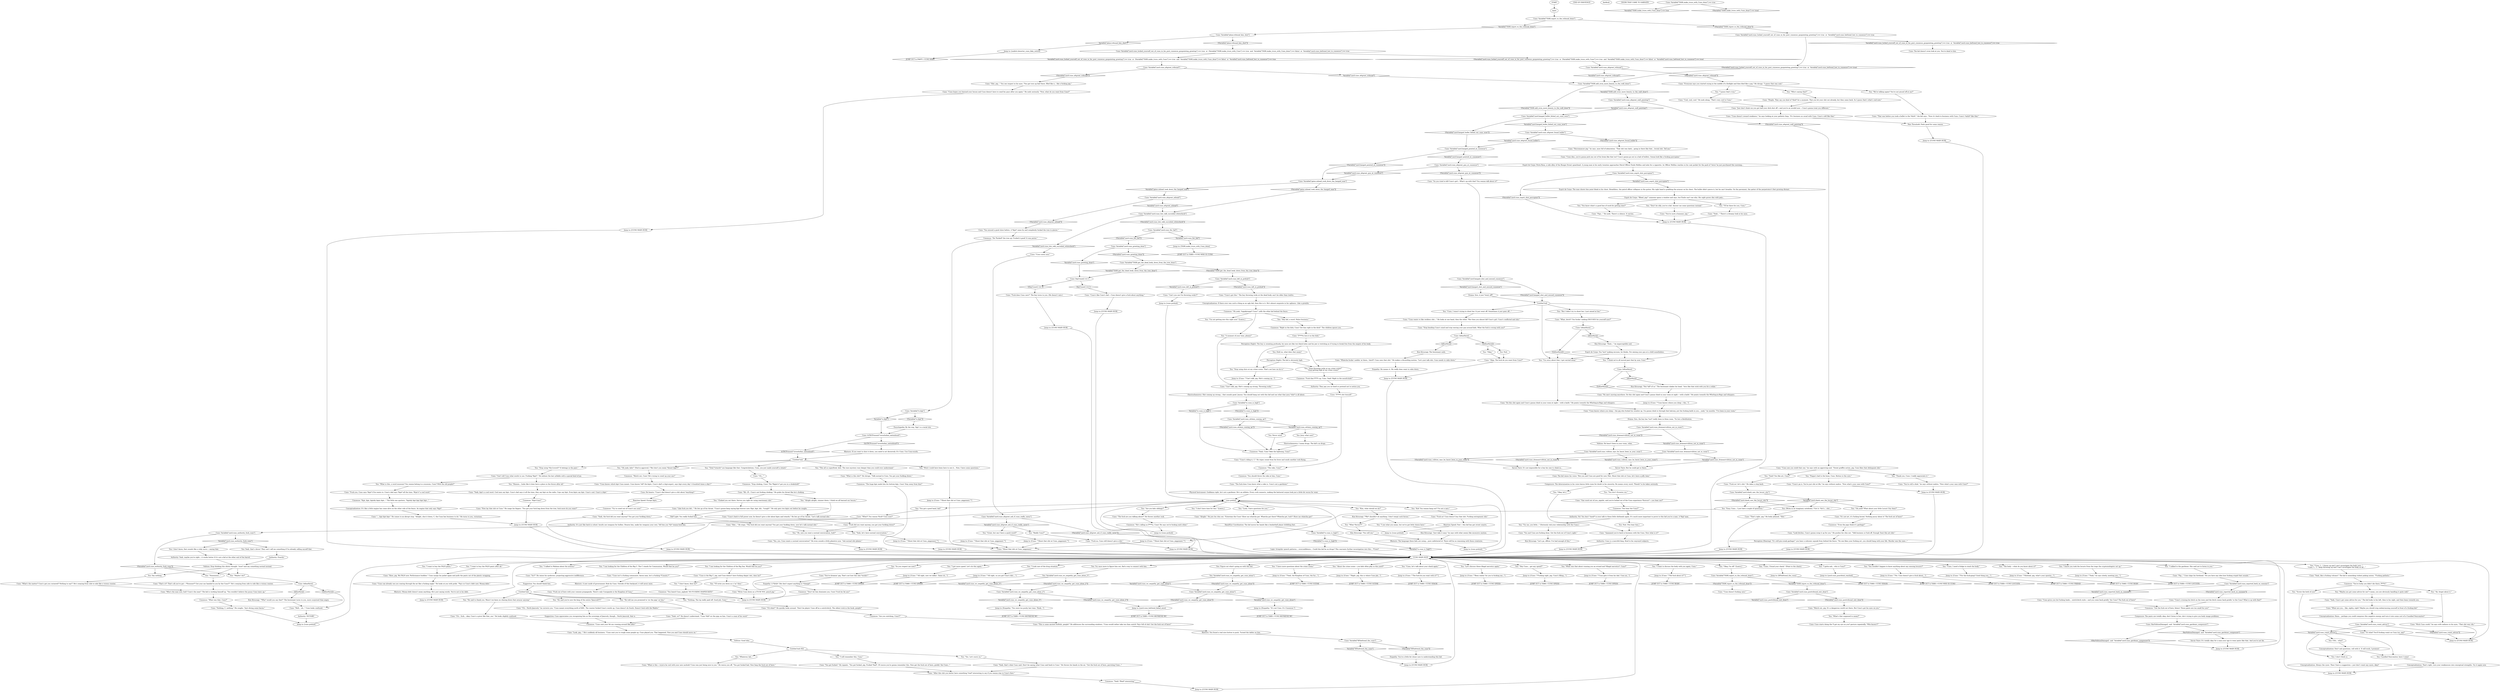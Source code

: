 # YARD / CUNO
# * All greeting except "Making amends".
#* Throwing up advice.
#* Buy pants.
# ==================================================
digraph G {
	  0 [label="START"];
	  1 [label="input"];
	  2 [label="You: \"Hey kid, a word. Police business.\""];
	  3 [label="You: \"Stop throwing rocks at my crime scene!\"\n\"Stop getting high at my crime scene!\""];
	  4 [label="You: \"I don't have time for this.\" [Leave.]"];
	  5 [label="Jump to: [cuno prehub]"];
	  6 [label="Cuno: \"Cuno dies, you're gonna pick one out of his brain like that too? Cuno's gonna go out in a hail of bullets. Gonna look like a fucking porcupine.\""];
	  7 [label="You: \"Total *retards* use language like that. Congratulations, Cuno, you just made yourself a retard.\""];
	  8 [label="Cuno: \"Uh...\""];
	  9 [label="You: \"I got more speed. Let's do this again.\""];
	  10 [label="Jump to: [Cuno: \"\"Fucking right, pig. Cuno's filling...\"]"];
	  11 [label="Cuno: \"Uh... North Jamrock,\" he corrects you. \"Cuno meant everything north of 8/81. The rooster fucked Cuno's words up. Cuno doesn't do South. Doesn't fuck with the Madre.\""];
	  12 [label="Cuno: Variable[\"XP.befriend_the_cuno\"]"];
	  13 [label="Variable[\"XP.befriend_the_cuno\"]", shape=diamond];
	  14 [label="!(Variable[\"XP.befriend_the_cuno\"])", shape=diamond];
	  15 [label="Volition: Good idea."];
	  16 [label="Untitled hub (02)"];
	  17 [label="Pain Threshold: Feels good for some reason."];
	  18 [label="Jump to: [CUNO MAIN HUB]"];
	  19 [label="You: \"Okay.\""];
	  20 [label="Cuno: \"You and Cuno are fucking done. Get the fuck out of Cuno's sight.\""];
	  21 [label="Cuno: \"... kipt kipt kipt.\" He comes to an abrupt stop. \"Alright, shut it down, C, the Cunn has business to do.\" He turns to you, victorious."];
	  22 [label="You: \"But I didn't try to shoot her, I just aimed at her.\""];
	  23 [label="Jump to: [CUNO MAIN HUB]"];
	  24 [label="Cuno: Variable[\"yard.cuno_fist_fail\"]"];
	  25 [label="Variable[\"yard.cuno_fist_fail\"]", shape=diamond];
	  26 [label="!(Variable[\"yard.cuno_fist_fail\"])", shape=diamond];
	  27 [label="Cuno: Variable[\"yard.cuno_altgreet_tribunal\"]"];
	  28 [label="Variable[\"yard.cuno_altgreet_tribunal\"]", shape=diamond];
	  29 [label="!(Variable[\"yard.cuno_altgreet_tribunal\"])", shape=diamond];
	  30 [label="Cuno: \"Fuck out of here with your commie propaganda. There's only Cunoganda in the Kingdom of Cuno.\""];
	  31 [label="You: \"Look, I have questions for you.\""];
	  32 [label="Cuno: \"Cuno's riding it, C.\" He wipes sweat from his brow and sends another rock flying."];
	  33 [label="You: \"Maybe I do?\""];
	  34 [label="Cuno: \"Well... uh...\" Cuno looks confused."];
	  35 [label="You: \"Oh yeah? What about your little Locust City then?\""];
	  36 [label="You: Cunofied Nonvomitor, here I come!"];
	  37 [label="You: \"Oh yeah, kids!\" (Nod in approval.) \"But don't you mean *desert kipt*?\""];
	  38 [label="You: \"I took care of the drug situation.\""];
	  39 [label="You: Try once more to figure him out, find a way to connect with him."];
	  40 [label="You: Variable[\"yard.cuno_wc_empathy_get_cuno_alone_2\"]"];
	  41 [label="Variable[\"yard.cuno_wc_empathy_get_cuno_alone_2\"]", shape=diamond];
	  42 [label="!(Variable[\"yard.cuno_wc_empathy_get_cuno_alone_2\"])", shape=diamond];
	  43 [label="Cuno: \"One word out of you, pigshit, and you're locked out of the Cuno experience *forever* -- you hear me?\""];
	  44 [label="Cuno: \"Fuck did you want anyway, you got your fuckbag down?\""];
	  45 [label="Jump to: [seafort.deserter_cuno_fake_switch]"];
	  46 [label="END OF EXISTENCE"];
	  47 [label="Cuno: \"Wish Cuno could,\" he says with sadness in his eyes. \"That shit was vile.\""];
	  48 [label="Cuno: \"Yeah, Cuno's got some advice for you.\" The kid looks to his left, then to his right, and then leans towards you."];
	  49 [label="Cuno: \"Cuno saw you wield that can,\" he says with an approving nod. \"Sweet graffito action, pig. Cuno likes that delinquent shit.\""];
	  50 [label="Cuno: \"People. They say you kind of *died* for a moment. That you let your shit out already, but then came back. So I guess that's what's cool now.\""];
	  51 [label="Jump to: [Cuno: \"\"Cuno knows where you sleep -- the...\"]"];
	  52 [label="Jump to: [CUNO MAIN HUB]"];
	  53 [label="You: \"Are you kids siblings?\""];
	  54 [label="Reaction Speed: Fast -- this kid has got street smarts."];
	  55 [label="Perception (Sight): The boy is sweating profusely, his eyes are like two black holes and his jaw is twitching as if trying to break free from the empire of his body."];
	  56 [label="Jump to: [TASK.make_truce_with_Cuno_done]"];
	  57 [label="Untitled hub"];
	  58 [label="Cunoesse: \"Yeah! *Real* interesting.\""];
	  59 [label="Jump to: [Cuno: \"\"No. Cuno doesn't give a fuck about...\"]"];
	  60 [label="Cuno: \"Look bitches, Cuno's gonna wrap it up for you.\" He pushes his chin out. \"Talk business or fuck off. Enough 'bout this art shit.\""];
	  61 [label="Esprit de Corps: \"Bleed, pig!\" someone opens a window and says, but Émile can't see who. His sight grows dim with pain..."];
	  62 [label="You: \"This all so superficial, kids. The race mystery runs deeper than you could ever understand.\""];
	  63 [label="Jump to: [Cuno: \"\"The fuck about it?\"\"]"];
	  64 [label="Authority: VICTORY!"];
	  65 [label="Cuno: Variable[\"yard.cuno_volition_says_he_hasnt_been_in_your_room\"]"];
	  66 [label="Variable[\"yard.cuno_volition_says_he_hasnt_been_in_your_room\"]", shape=diamond];
	  67 [label="!(Variable[\"yard.cuno_volition_says_he_hasnt_been_in_your_room\"])", shape=diamond];
	  68 [label="Cuno: \"You missed a good show before. A *kipt* came by and completely fucked the tree to pieces.\""];
	  69 [label="You: \"Cuno, I... I threw up and I can't investigate the body now...\"\n\"Cuno, I... I... keep throwing up and I can't investigate the body at all...\""];
	  70 [label="Jump to: [CUNO MAIN HUB]"];
	  71 [label="Jump to: [Cuno: \"\"Shoot that shit at Cuno, piggonaut.\"\"]"];
	  72 [label="Jump to: [Cuno: \"\"Shoot that shit at Cuno, piggonaut.\"\"]"];
	  73 [label="Cuno: Variable[\"yard.cuno_authority_fuck_cuno\"]"];
	  74 [label="Variable[\"yard.cuno_authority_fuck_cuno\"]", shape=diamond];
	  75 [label="!(Variable[\"yard.cuno_authority_fuck_cuno\"])", shape=diamond];
	  76 [label="Cuno: \"Yeah...\" There's a dreamy look in his eyes."];
	  77 [label="Cuno: Variable[\"yard.cuno_altgreet_wall_painting\"]"];
	  78 [label="Variable[\"yard.cuno_altgreet_wall_painting\"]", shape=diamond];
	  79 [label="!(Variable[\"yard.cuno_altgreet_wall_painting\"])", shape=diamond];
	  80 [label="You: \"What's that supposed to mean?\""];
	  81 [label="You: Hold on, what does that mean?"];
	  82 [label="Cuno: \"Cuno knows where you sleep -- the pig who fucked his window up. I'm gonna climb in through that balcony, put the fucking knife in you... yeah,\" he mouths: \"I've been in your room.\""];
	  83 [label="You: \"Hmmm... looks like it does have a place in the future after all.\""];
	  84 [label="Cuno: \"Yeah, the fuck did you want anyway? You got your fuckbag down.\""];
	  85 [label="You: \"I have more questions about the crime scene.\""];
	  86 [label="Authority: No! You don't *need* to ever talk to these little shitheads again. It's much more important to prove to this kid you're a man. A *big* man."];
	  87 [label="You: \"About the crime scene -- you kids often play in this yard?\""];
	  88 [label="You: \"I am looking for the Children of the Big Sea. Would that be you?\""];
	  89 [label="Cuno: \"Cuno is the Big C, pig, and Cuno doesn't have fucking diaper rats, does he?\""];
	  90 [label="Cuno: \"Cuno cares now.\""];
	  91 [label="Jump to: [Cuno: \"\"Can't talk, pig. Shit's coming up...\"]"];
	  92 [label="You: \"Really Cuno?\""];
	  93 [label="Jump to: [cuno prehub]"];
	  94 [label="You: \"I'm not getting into this right now.\" [Leave.]"];
	  95 [label="Esprit de Corps: Porta Rosa, a side alley of the Boogie Street spearhead. A young man in his early twenties approaches Patrol Officer Émile Mollins and asks for a cigarette. As Officer Mollins reaches in his coat pocket for the pack of 'Astra' he just purchased this morning..."];
	  96 [label="You: \"Don't be silly, you're a kid. Answer me some questions instead.\""];
	  97 [label="Cuno: Variable[\"TASK.add_even_more_beauty_to_the_wall_done\"]"];
	  98 [label="Variable[\"TASK.add_even_more_beauty_to_the_wall_done\"]", shape=diamond];
	  99 [label="!(Variable[\"TASK.add_even_more_beauty_to_the_wall_done\"])", shape=diamond];
	  100 [label="darkhub"];
	  101 [label="Rhetoric: Money-debt doesn't mean anything. He's just saying words. You're not in his debt."];
	  102 [label="Cuno: \"After this shit you better have something *real* interesting to say if you wanna stay in Cuno's face.\""];
	  103 [label="Drama: Sire, the boy has *not* really been in thine room. 'Tis but a falsification."];
	  104 [label="Conceptualization: It's like a little engine has come alive on the other side of the fence. An engine that only says *kipt*."];
	  105 [label="Cuno: \"Alright.\" He juts his chin out. \"Entertain the Cuno! Show me whatcha got. Whatcha got there? Whatcha got, huh?! Show me whatcha got!\""];
	  107 [label="You: Figure out what's going on with this kid."];
	  108 [label="You: Variable[\"yard.cuno_wc_empathy_get_cuno_alone\"]"];
	  109 [label="Variable[\"yard.cuno_wc_empathy_get_cuno_alone\"]", shape=diamond];
	  110 [label="!(Variable[\"yard.cuno_wc_empathy_get_cuno_alone\"])", shape=diamond];
	  111 [label="Cunoesse: \"You heard Cuno, pighole! NO FUCKING DIAPER RATS!\""];
	  112 [label="You: \"I am looking for the Children of the Big C. The C stands for Communism. Would that be you?\""];
	  113 [label="You: \"Stop using slurs at my crime scene. That's not how we do it.\""];
	  114 [label="Cuno: \"What?! You wanna *fuck* Cuno now?\""];
	  115 [label="Cuno: \"Can't you see I'm throwing rocks?!\""];
	  116 [label="Cuno: \"Necromancer pig,\" he says, eyes full of admiration. \"That shit was dark... going in there like that... brutal shit. Tell me:\""];
	  117 [label="You: \"Who's saying that?\""];
	  118 [label="Kim Kitsuragi: \"Not *all* of us.\" The lieutenant shakes his head. \"Acts like that stick with you for a while.\""];
	  119 [label="You: Never mind."];
	  120 [label="Jump to: [CUNO MAIN HUB]"];
	  121 [label="You: \"He said to thank you. Wasn't too keen on chasing down that armour anyway.\""];
	  122 [label="You: \"Yes. Let's move on.\""];
	  123 [label="Cuno: The kid raises his voice: \"But you and Cuno are good for now. Pals. Shoot that shit at Cuno, let's have a jolly time.\""];
	  124 [label="Savoir Faire: It's not impossible for a boy his size to climb in..."];
	  125 [label="Jump to: [Cuno: \"\"Yeah, the Kingdom of Cuno, the fuc...\"]"];
	  126 [label="Kim Kitsuragi: \"Hmh...\" An imperceptible nod."];
	  127 [label="Kim Kitsuragi: \"*We* shouldn't do anything. I don't tempt such forces.\""];
	  128 [label="Cuno: \"F****ts love it in the dick.\""];
	  129 [label="Cuno: \"Yeah, like a fucking volcano!\" The kid is mimicking violent puking noises. \"Fucking pathetic.\""];
	  130 [label="Cuno: \"So you tried to kill Cuno's girl... What's up with that? You wanna talk about it?\""];
	  131 [label="Jump to: [Cuno: \"\"Right, pig, this is where Cuno pla...\"]"];
	  132 [label="Jump to: [CUNO MAIN HUB]"];
	  133 [label="Jump to: [CUNO MAIN HUB]"];
	  134 [label="Kim Kitsuragi: \"*Why* would you say that?\" The lieutenant turns to you, more surprised than angry."];
	  135 [label="Conceptualization: That's right, turn your weaknesses into conceptual strengths. Try it again now."];
	  136 [label="Cuno: \"The fuck are you talking about?\" He throws another rock."];
	  137 [label="Cuno: Variable[\"yard.cuno_left_in_prehub\"]"];
	  138 [label="Variable[\"yard.cuno_left_in_prehub\"]", shape=diamond];
	  139 [label="!(Variable[\"yard.cuno_left_in_prehub\"])", shape=diamond];
	  140 [label="Jump to: [Cuno: \"\"Shoot that shit at Cuno, piggonaut.\"\"]"];
	  141 [label="Cuno: \"Cuno's cruising his bitch on the town and the bitch comes back griefin' to the Cuno? What is up with that?\""];
	  142 [label="Savoir Faire: It's totally okay for a man your age to wear pants like that. And you're not fat."];
	  143 [label="Jump to: [Empathy: \"You were too pushy last time. Think...\"]"];
	  144 [label="Suggestion: You should thank him."];
	  145 [label="Esprit de Corps: The man shoots him point blank in his chest. Breathless, the patrol officer collapses in the gutter. His right hand is grabbing the armour on his chest. The bullet didn't pierce it, but he can't breathe. On the pavement, the patter of the perpetrator's feet growing distant."];
	  146 [label="Cunoesse: \"Kipt, kipt, kiptidy kipty kipt...\" The little one sputters, \"kiptidy kipt kipt kipt kipt...\""];
	  147 [label="Jump to: [CUNO MAIN HUB]"];
	  148 [label="Cuno: \"Yeah, kipt's a cool word. Cool men say kipt. Cuno's dad says it all the time, they say kipt on the radio. Cops say kipt. Even kipts say kipt. Cuno's cool. Cuno's a kipt.\""];
	  149 [label="You: \"Alright alright, simmer down. I think we all learned our lesson.\""];
	  150 [label="Jump to: [XP.befriend_the_cuno]"];
	  151 [label="Cuno: Variable[\"yard.cuno_dramaorvolition_not_in_room\"]"];
	  152 [label="Variable[\"yard.cuno_dramaorvolition_not_in_room\"]", shape=diamond];
	  153 [label="!(Variable[\"yard.cuno_dramaorvolition_not_in_room\"])", shape=diamond];
	  154 [label="You: \"I'll write you down as a 'no' then.\""];
	  155 [label="Cunoesse: \"Oh yeah, *napakymppi* Cuno!\" yells the other kid behind the fence."];
	  156 [label="Rhetoric: The language these kids are using... pure unfettered id. There will be no reasoning with those creatures."];
	  157 [label="Cuno: \"The fuck does Cuno know what a rake is. Cuno's not a gardener.\""];
	  158 [label="DOOM THAT CAME TO SARNATH"];
	  159 [label="You: \"You got a good hand, kid!\""];
	  160 [label="Cuno: \"Can't talk, pig. Shit's coming up strong. Throwing rocks.\""];
	  161 [label="Electrochemistry: Shit coming up strong... that sounds good. Joyous. You should hang out with this kid and see what that juicy *shit* is all about."];
	  162 [label="Cuno: \"You're still a dink,\" he says without malice. \"Now what's your case with Cuno?\""];
	  163 [label="You: \"Easy, Cuno... I just had a couple of questions.\""];
	  164 [label="Kim Kitsuragi: \"Just take it easy,\" he says with what seems like excessive caution."];
	  165 [label="Conceptualization: Don't ask questions, roll with it. It will work, I promise!"];
	  166 [label="Cuno: DayCount() == 3"];
	  167 [label="DayCount() == 3", shape=diamond];
	  168 [label="!(DayCount() == 3)", shape=diamond];
	  169 [label="Cuno: \"Cuno hopes you learned your lesson and Cuno doesn't have to send his guys after you again.\" He nods seriously. \"Now, what do you want from Cuno?\""];
	  170 [label="Cuno: \"Cuno knows which kipt Cuno meant. Cuno knows *all* the kipts. Cuno's dad's a kipt-expert, says kipt every day! A hundred times a day!!\""];
	  171 [label="Cuno: \"Uh... fuck... okay. Cuno's a giver like that, yes.\" He looks slightly confused."];
	  172 [label="Cunoesse: \"Are you snitching, Cuno?!\""];
	  173 [label="Cuno: \"What is this -- tryin'a be cool with your new asshole? Cuno was just being nice to you.\" He waves you off. \"You got fucked bad. Now limp the fuck out of here.\""];
	  174 [label="Cunoesse: \"Even the pigs think it's garbage!\""];
	  175 [label="Perception (Hearing): \"It's still piss-weak garbage!\" you hear a subsonic squeak from behind the fence. \"No one likes your fucking art, you should bang with your life. Murder was the case...\""];
	  176 [label="Cuno: IsKimHere()"];
	  177 [label="IsKimHere()", shape=diamond];
	  178 [label="!(IsKimHere())", shape=diamond];
	  179 [label="Cuno: \"Whatcha fuckin' noddin' at there, 'clard?! Cuno sees that shit.\" He makes a discarding motion. \"Let's just talk shit, Cuno needs to calm down.\""];
	  180 [label="You: Nod."];
	  181 [label="Cuno: \"Now lay that shit at Cuno.\" He snaps his fingers. \"You got your fuck bag down from the tree, fuck more do you want?\""];
	  182 [label="Cuno: IsTHCPresent(\"revacholian_nationhood\")"];
	  183 [label="IsTHCPresent(\"revacholian_nationhood\")", shape=diamond];
	  184 [label="!(IsTHCPresent(\"revacholian_nationhood\"))", shape=diamond];
	  185 [label="Jump to: [CUNO MAIN HUB]"];
	  186 [label="You: \"Oh, now you want a normal conversation, huh?\""];
	  187 [label="Cuno: \"Like fuck you did...\" He lets go of his throat. \"Cuno's gonna keep saying kipt forever now. Kipt, kipt, kih.. *cough*.\" He only gets two kipts out before he coughs."];
	  188 [label="You: \"Cuno, let's talk about your shack again.\""];
	  189 [label="You: \"I want to buy the FALN pants.\""];
	  190 [label="Cuno: Variable[\"tc.kipt\"]"];
	  191 [label="Variable[\"tc.kipt\"]", shape=diamond];
	  192 [label="!(Variable[\"tc.kipt\"])", shape=diamond];
	  193 [label="You: \"We're talking again? You're not pissed off at me?\""];
	  194 [label="Cuno: \"Cuno isn't a fucking communist, bacon man, he's a fucking *Cunoist.*\""];
	  195 [label="Cuno: \"What's the matter? Cuno's got you cornered? Nothing to say?\" He's swaying from side to side like a vicious rooster."];
	  196 [label="Jump to: [Cuno: \"\"Shitload, pig, what's your questio...\"]"];
	  197 [label="Jump to: [CUNO MAIN HUB]"];
	  198 [label="You: \"I guess that's true.\""];
	  199 [label="Jump to: [CUNO MAIN HUB]"];
	  200 [label="Cunoesse: \"He's calling us f****ts, Cuno! He says we're fucking each other.\""];
	  201 [label="Cuno: Variable[\"TASK.report_to_the_tribunal_done\"]"];
	  202 [label="Variable[\"TASK.report_to_the_tribunal_done\"]", shape=diamond];
	  203 [label="!(Variable[\"TASK.report_to_the_tribunal_done\"])", shape=diamond];
	  204 [label="Cuno: Variable[\"yard.cuno_lets_talk_succeded_whitecheck\"]"];
	  205 [label="Variable[\"yard.cuno_lets_talk_succeded_whitecheck\"]", shape=diamond];
	  206 [label="!(Variable[\"yard.cuno_lets_talk_succeded_whitecheck\"])", shape=diamond];
	  207 [label="Cuno: \"Watch out, pig. It's a dangerous world out there. But Cuno's got his eyes on you.\""];
	  208 [label="Jump to: [Cuno: \"\"All right, now we talkin'. Same sh...\"]"];
	  209 [label="You: \"I want to buy the FALN pants after all.\""];
	  210 [label="You: \"He told me you promised to 'sic the pigs' on him.\""];
	  211 [label="Jump to: [CUNO MAIN HUB]"];
	  212 [label="You: \"Cuno, I wasn't trying to shoot her. It just went off. Sometimes it just goes off...\""];
	  213 [label="Cuno: \"Cuno wants to like reckless shit...\" He looks at one hand, then the other. \"But then you almost kill Cuno's girl. Cuno's conflicted and shit.\""];
	  214 [label="Composure: The determination in his voice leaves little room for doubt in his sincerity. He means every word. *Needs* to be taken seriously."];
	  215 [label="You: \"Try me, you little...\" (Seriously risk your relationship with the Cuno.)"];
	  216 [label="Cunoesse: \"Fuck that f****t up, Cuno. Yeah! Right in the mouth-hole!\""];
	  217 [label="Authority: They pay you no heed or pretend not to notice you."];
	  218 [label="cuno prehub"];
	  219 [label="You: I don't know, that sounds like a risky move -- saying that."];
	  220 [label="You: Say nothing."];
	  221 [label="Cuno: \"Fuck no! Cuno doesn't buy that shit. Fucking entrapment shit.\""];
	  222 [label="Jump to: [CUNO MAIN HUB]"];
	  223 [label="Authority: Yeah, maybe you're right... it works better if it's not a kid at the other end of the barrel."];
	  224 [label="Jump to: [cuno prehub]"];
	  225 [label="Cuno: Variable[\"yard.cuno_locked_yourself_out_of_cuno_in_his_post_cunoesse_gunpointing_greeting\"] == true  or  (Variable[\"TASK.make_truce_with_Cuno\"] == true  and  Variable[\"TASK.make_truce_with_Cuno_done\"] == false)  or  Variable[\"yard.cuno_befriend_lost_to_cunoesse\"] == true"];
	  226 [label="Variable[\"yard.cuno_locked_yourself_out_of_cuno_in_his_post_cunoesse_gunpointing_greeting\"] == true  or  (Variable[\"TASK.make_truce_with_Cuno\"] == true  and  Variable[\"TASK.make_truce_with_Cuno_done\"] == false)  or  Variable[\"yard.cuno_befriend_lost_to_cunoesse\"] == true", shape=diamond];
	  227 [label="!(Variable[\"yard.cuno_locked_yourself_out_of_cuno_in_his_post_cunoesse_gunpointing_greeting\"] == true  or  (Variable[\"TASK.make_truce_with_Cuno\"] == true  and  Variable[\"TASK.make_truce_with_Cuno_done\"] == false)  or  Variable[\"yard.cuno_befriend_lost_to_cunoesse\"] == true)", shape=diamond];
	  228 [label="Cuno: Cuno starts doing the *I got my eye on you* gesture repeatedly. \"Who knows?!\""];
	  229 [label="Cunoesse: \"Watch out, Cuno! He's trying to crawl up your ass!\""];
	  230 [label="Kim Kitsuragi: The lieutenant nods."];
	  231 [label="Reaction Speed: Except kipts."];
	  232 [label="You: \"Okay, I'm off.\" [Leave.]"];
	  233 [label="Electrochemistry: I mean drugs. The kid's on drugs."];
	  234 [label="Cuno: \"Fuck no! Art's shit.\" He takes a step back."];
	  235 [label="You: (Write in an imaginary notebook.) \"Got it: *Art's... shit....\""];
	  236 [label="Cuno: \"Cool, cool, cool.\" He nods along. \"That's very cool to Cuno.\""];
	  237 [label="You: \"Great, but can I have a quick word?\""];
	  238 [label="Conceptualization: Always the cynic. Then I have a suggestion -- just don't vomit any more, okay?"];
	  239 [label="You: \"You know what's a good line of work for getting shot?\""];
	  240 [label="Cuno: Variable[\"TASK.get_the_dead_body_down_from_the_tree_done\"]"];
	  241 [label="Variable[\"TASK.get_the_dead_body_down_from_the_tree_done\"]", shape=diamond];
	  242 [label="!(Variable[\"TASK.get_the_dead_body_down_from_the_tree_done\"])", shape=diamond];
	  243 [label="Jump to: [Cuno: \"\"All right, so you got Cuno's kilo....\"]"];
	  244 [label="Cuno: \"Here, pig. We FALN now. Performance buddies.\" Cuno unzips his jacket again and pulls the pants out of the plastic wrapping."];
	  245 [label="You: \"I talked to Mañana about the armour.\""];
	  246 [label="Cuno: \"Cuno doesn't reward weakness,\" he says looking at your pathetic limp. \"It's business as usual with Cuno. Cuno's cold like that.\""];
	  247 [label="Cunoesse: \"Try to crawl out of Cuno's ass now!\""];
	  248 [label="Jump to: [CUNO MAIN HUB]"];
	  249 [label="Volition: He hasn't been in your room, relax."];
	  250 [label="Conceptualization: If there ever was such a thing as an ugly kid, then this is it. He's almost exquisite in his ugliness. Like a gremlin."];
	  251 [label="Cuno: \"That's it?! That's all you've got -- *Noooooo*? Got your ass handed to you by the Cuno?!\" He's swaying from side to side like a vicious rooster."];
	  252 [label="Cuno: Variable[\"yard.shack_saw_the_locust_city\"]"];
	  253 [label="Variable[\"yard.shack_saw_the_locust_city\"]", shape=diamond];
	  254 [label="!(Variable[\"yard.shack_saw_the_locust_city\"])", shape=diamond];
	  255 [label="Cuno: IsKimHere()"];
	  256 [label="IsKimHere()", shape=diamond];
	  257 [label="!(IsKimHere())", shape=diamond];
	  258 [label="Cuno: \"Fuck no, Cuno still doesn't give a shit.\""];
	  259 [label="Cuno: Variable[\"yard.cuno_altgreet_found_bullet\"]"];
	  260 [label="Variable[\"yard.cuno_altgreet_found_bullet\"]", shape=diamond];
	  261 [label="!(Variable[\"yard.cuno_altgreet_found_bullet\"])", shape=diamond];
	  262 [label="You: \"Let's discuss these illegal narcotics again.\""];
	  263 [label="You: \"Hey Cuno... got any speed?\""];
	  264 [label="Cuno: \"Cuno gives you hot fucking leads... snitch-bitch style -- and you come back griefin' the Cuno? The fuck out of here!\""];
	  265 [label="Cunoesse: \"Cuno sent your fat ass running around like jello!\""];
	  266 [label="You: \"Whatever, kid...\""];
	  267 [label="Cuno: \"You got fucked.\" He repeats. \"You got fucked, pig. Fucked *bad*. Of course you're gonna remember this. Now get the fuck out of here, griefin' the Cuno...\""];
	  268 [label="Cunoesse: \"You hear the Cuno?\""];
	  269 [label="You: Nod. (You hear him.)"];
	  270 [label="Cuno: \"Fuck you, Cuno says *kipt* if he wants to. Cuno's dad says *kipt* all the time. *Kipt's* a cool word.\""];
	  271 [label="Cunoesse: \"The huge kipt made him his bottom kipt, Cuno! Stay away from him!\""];
	  272 [label="Esprit de Corps: You *are* making excuses, he thinks. For aiming your gun at a child nonetheless."];
	  273 [label="You: \"What *forces*?\""];
	  274 [label="Cuno: \"Cuno doesn't fucking care.\""];
	  275 [label="You: \"I don't know, does he?\""];
	  276 [label="Rhetoric: A new mode of government: Rule by Cuno. Outside of this backyard, it will never exist."];
	  277 [label="Cuno: \"Cuno's got this.\" The boy throwing rocks at the dead body can't be older than twelve."];
	  278 [label="Authority: It's just like back in school. Insults are weapons for bullies. Disarm him, make his weapons your own. Tell him you *do* wanna fuck him."];
	  279 [label="You: Uhh... what?"];
	  280 [label="You: \"I'm sorry about that, I got carried away.\""];
	  281 [label="Jump to: [CUNO MAIN HUB]"];
	  282 [label="Jump to: [cuno prehub]"];
	  283 [label="You: \"What was that about running you an errand and *illegal narcotics*, Cuno?\""];
	  284 [label="Jump to: [Cuno: \"\"Cuno gets it from his dad. Cuno an...\"]"];
	  285 [label="Cuno: HasVolitionDamage()  and  Variable[\"yard.cuno_gardener_composure\"]"];
	  286 [label="HasVolitionDamage()  and  Variable[\"yard.cuno_gardener_composure\"]", shape=diamond];
	  287 [label="!(HasVolitionDamage()  and  Variable[\"yard.cuno_gardener_composure\"])", shape=diamond];
	  288 [label="Perception (Sight): The kid is obviously high."];
	  289 [label="Suggestion: Cuno appreciates you recognizing him as the sovereign of Jamrock, though... North Jamrock, that is."];
	  290 [label="Cuno: \"It's not art, it's fucking brutal. Nothing pussy about it! The fuck out of here!\""];
	  291 [label="Cuno: Variable[\"yard.cuno_esprit_shot_porcupine\"]"];
	  292 [label="Variable[\"yard.cuno_esprit_shot_porcupine\"]", shape=diamond];
	  293 [label="!(Variable[\"yard.cuno_esprit_shot_porcupine\"])", shape=diamond];
	  294 [label="Drama: Sire, it just *went off*!"];
	  295 [label="Savoir Faire: But he could get in there."];
	  296 [label="Cuno: \"Aaaaaand you're back in business with the Cuno. Now what is it?\""];
	  297 [label="Jump to: [Cuno: \"\"The fuck do you want with it?\"\"]"];
	  298 [label="Cuno: \"What, bitch?! You fuckin' making EXCUSES for yourself now?\""];
	  299 [label="You: \"A moment of your time, please!\""];
	  300 [label="Cuno: Variable[\"TASK.make_truce_with_Cuno_done\"] == true"];
	  301 [label="Variable[\"TASK.make_truce_with_Cuno_done\"] == true", shape=diamond];
	  302 [label="!(Variable[\"TASK.make_truce_with_Cuno_done\"] == true)", shape=diamond];
	  303 [label="Cuno: \"Shoot that shit at Cuno, piggonaut.\""];
	  304 [label="You: \"Maybe you got some advice for me? I mean, you are obviously handling it quite well.\""];
	  305 [label="Cunoesse: \"You're lucky you didn't die there, f****t!\""];
	  306 [label="You: \"Ah, forget about it.\""];
	  307 [label="Cuno: \"What are you... like, eighty, right? Maybe you should stop embarrassing yourself in front of a fucking kid.\""];
	  308 [label="You: Juicy what now?"];
	  309 [label="You: I don't think so."];
	  310 [label="You: \"I'll be there for you, Cuno.\""];
	  311 [label="Cuno: \"Pig...\" Cuno slaps his forehead. \"Do you have any idea how fucking stupid that sounds.\""];
	  312 [label="Cuno: \"This is some ancient bullshit, people!\" He addresses the surrounding windows. \"Cuno would rather take ten than snitch! Pig's full of shit! Get the fuck out of here!\""];
	  313 [label="You: \"You don't threaten me.\""];
	  314 [label="Cuno: \"Can't tell Cuno what words to use. Fucking *kipt*.\" He imbues the last syllable with a special kind of joy."];
	  315 [label="Cuno: \"Kh...ff... Cuno's not fucking choking.\" He grabs his throat like he's choking."];
	  316 [label="Untitled hub"];
	  317 [label="Cuno: \"Yes, yes, Cuno wants a normal conversation!\" He even sounds a little plaintive now. \"Ask normal shit please.\""];
	  318 [label="Cuno: \"Shit...\" He stops. \"The fuck did you want anyway? You got your fuckbag down, now let's talk normal shit.\""];
	  319 [label="You: \"I want to discuss the body with you again, Cuno.\""];
	  320 [label="You: \"Cuno, I found your shack.\" (Point to the shack.)"];
	  321 [label="Cuno: Variable[\"tc.cuno_is_high\"]"];
	  322 [label="Variable[\"tc.cuno_is_high\"]", shape=diamond];
	  323 [label="!(Variable[\"tc.cuno_is_high\"])", shape=diamond];
	  324 [label="You: \"I gotta ask... who is Cuno?\""];
	  325 [label="Cuno: Variable[\"yard.cuno_locked_yourself_out_of_cuno_in_his_post_cunoesse_gunpointing_greeting\"] == true  or  Variable[\"yard.cuno_befriend_lost_to_cunoesse\"] == true"];
	  326 [label="Variable[\"yard.cuno_locked_yourself_out_of_cuno_in_his_post_cunoesse_gunpointing_greeting\"] == true  or  Variable[\"yard.cuno_befriend_lost_to_cunoesse\"] == true", shape=diamond];
	  327 [label="!(Variable[\"yard.cuno_locked_yourself_out_of_cuno_in_his_post_cunoesse_gunpointing_greeting\"] == true  or  Variable[\"yard.cuno_befriend_lost_to_cunoesse\"] == true)", shape=diamond];
	  328 [label="Cunoesse: \"He *fucked* the tree up! Fucked it good! It was porno.\""];
	  329 [label="Jump to: [CUNO MAIN HUB]"];
	  330 [label="You: \"I think we've all moved past that by now, Cuno.\""];
	  331 [label="Cuno: IsKimHere()"];
	  332 [label="IsKimHere()", shape=diamond];
	  333 [label="!(IsKimHere())", shape=diamond];
	  334 [label="Authority: Exactly!"];
	  335 [label="Cuno: Variable[\"yard.hanged_bullet_fished_out_cuno_wow\"]"];
	  336 [label="Variable[\"yard.hanged_bullet_fished_out_cuno_wow\"]", shape=diamond];
	  337 [label="!(Variable[\"yard.hanged_bullet_fished_out_cuno_wow\"])", shape=diamond];
	  338 [label="Cuno: Variable[\"yard.cuno_altgreet_gun_at_cunoesse\"]"];
	  339 [label="Variable[\"yard.cuno_altgreet_gun_at_cunoesse\"]", shape=diamond];
	  340 [label="!(Variable[\"yard.cuno_altgreet_gun_at_cunoesse\"])", shape=diamond];
	  341 [label="You: \"You wouldn't happen to know anything about any missing locusts?\""];
	  342 [label="Cunoesse: \"Get the fuck out of here, fatass! Those pants are too small for you!\""];
	  343 [label="Jump to: [yard.cuno_punchhub_reached]"];
	  344 [label="Cuno: Variable[\"yard.cuno_wc_empathy_get_cuno_alone_2\"]"];
	  345 [label="Variable[\"yard.cuno_wc_empathy_get_cuno_alone_2\"]", shape=diamond];
	  346 [label="!(Variable[\"yard.cuno_wc_empathy_get_cuno_alone_2\"])", shape=diamond];
	  347 [label="Cuno: \"So?!\" He raises his eyebrows, projecting aggressive indifference."];
	  348 [label="Rhetoric: If you want to shut it down, you need to act decisively. It's Cuno. Use Cuno-words."];
	  349 [label="Jump to: [Cuno: \"\"Shoot that shit at Cuno, piggonaut.\"\"]"];
	  350 [label="You: \"So you respect me now?\""];
	  351 [label="Cuno: \"You're dreamin' pig. That's not how this shit *works*.\""];
	  352 [label="Untitled hub"];
	  353 [label="Cuno: IsKimHere()"];
	  354 [label="IsKimHere()", shape=diamond];
	  355 [label="!(IsKimHere())", shape=diamond];
	  356 [label="Jump to: [CUNO MAIN HUB]"];
	  357 [label="Cunoesse: \"You should throw the rake at him, Cuno.\""];
	  358 [label="Cuno: Variable[\"gates.mhead_took_down_the_hanged_man\"]"];
	  359 [label="Variable[\"gates.mhead_took_down_the_hanged_man\"]", shape=diamond];
	  360 [label="!(Variable[\"gates.mhead_took_down_the_hanged_man\"])", shape=diamond];
	  361 [label="Cuno: \"Or what? You'll fucking vomit on Cuno too, pig?\""];
	  362 [label="Cunoesse: \"What was that, Cuno?\""];
	  363 [label="Cuno: \"Do this shit again and Cuno's gonna climb in your room at night -- with a knife.\" He points towards the Whirling-in-Rags and whispers:"];
	  364 [label="Cuno: \"No one's moving anywhere. Do this shit again and Cuno's gonna climb in your room at night -- with a knife.\" He points towards the Whirling-in-Rags and whispers:"];
	  365 [label="You: \"I see what you mean, but we've got little choice here.\""];
	  366 [label="Cuno: Variable[\"yard.cuno_vomit_advice\"]"];
	  367 [label="Variable[\"yard.cuno_vomit_advice\"]", shape=diamond];
	  368 [label="!(Variable[\"yard.cuno_vomit_advice\"])", shape=diamond];
	  369 [label="Hand/Eye Coordination: The kid moves his hands like a basketball player dribbling fast."];
	  370 [label="Jump to: [CUNO MAIN HUB]"];
	  371 [label="You: \"Wish I could have been here to see it... Now, I have some questions.\""];
	  372 [label="Logic: Irregular speech patterns... overconfidence... Could this kid be on drugs? This warrants further investigation into this... *Cuno*."];
	  373 [label="Cuno: \"Uh what?\" He quickly looks around. \"Don't be playin' Cuno off as a snitch-bitch. The oldest trick in the book, people!\""];
	  374 [label="Cuno: \"Yeah, that's what Cuno said. Don't be saying what Cuno said back to Cuno.\" He throws his hands in the air. \"Get the fuck out of here, parroting Cuno...\""];
	  375 [label="You: \"Stop using *the k-word!* It belongs in the past.\""];
	  376 [label="You: \"Yeah, let's have normal conversation.\""];
	  377 [label="Kim Kitsuragi: \"You will see.\""];
	  378 [label="Cuno: \"Write Cuno down as a FUCK YOU, pencil pig.\""];
	  379 [label="Cunoesse: \"Right in the dick, Cuno! Get him right in the dick!\" The children ignore you."];
	  380 [label="Cuno: \"F****t shit himself.\""];
	  381 [label="Jump to: [CUNO MAIN HUB]"];
	  382 [label="You: \"Screw the both of you!\""];
	  383 [label="Cuno: Variable[\"yard.cuno_altgreet_ask_if_cuno_really_cares\"]"];
	  384 [label="Variable[\"yard.cuno_altgreet_ask_if_cuno_really_cares\"]", shape=diamond];
	  385 [label="!(Variable[\"yard.cuno_altgreet_ask_if_cuno_really_cares\"])", shape=diamond];
	  386 [label="Cuno: \"Nothing, C, nothing.\" He coughs. \"Just slicing some bacon.\""];
	  387 [label="Cuno: Variable[\"yard.cuno_altgreet_tribunal\"]"];
	  388 [label="Variable[\"yard.cuno_altgreet_tribunal\"]", shape=diamond];
	  389 [label="!(Variable[\"yard.cuno_altgreet_tribunal\"])", shape=diamond];
	  390 [label="Cuno: \"Shit, pig...\" You see respect in his eyes. \"You got torn up bad there. Bled like a... like a fucking pig.\""];
	  391 [label="Cuno: Variable[\"TASK.report_to_the_tribunal_done\"]"];
	  392 [label="Variable[\"TASK.report_to_the_tribunal_done\"]", shape=diamond];
	  393 [label="!(Variable[\"TASK.report_to_the_tribunal_done\"])", shape=diamond];
	  394 [label="Cuno: Variable[\"yard.cuno_posttribunal_exit_done\"]"];
	  395 [label="Variable[\"yard.cuno_posttribunal_exit_done\"]", shape=diamond];
	  396 [label="!(Variable[\"yard.cuno_posttribunal_exit_done\"])", shape=diamond];
	  397 [label="Cunoesse: \"Stop choking, Cuno! The *fägäri's* got you in a chokehold!\""];
	  398 [label="Jump to: [Cuno: \"\"Been waitin' for you to fucking ma...\"]"];
	  399 [label="You: \"I talked to the gardener. She said not to listen to you.\""];
	  400 [label="Jump to: [CUNO MAIN HUB]"];
	  401 [label="Authority: Cuno is a merciful king. Kind to his wayward subjects."];
	  402 [label="Cuno: \"Cuno's back to full power now, he doesn't give a shit about kipts and retards.\" He lets go of his throat. \"Let's talk normal shit.\""];
	  403 [label="Cuno: He boasts: \"Cuno's dad doesn't give a shit about *anything*.\""];
	  404 [label="Empathy: A *little*. But don't expect anything to *change*."];
	  405 [label="Cuno: Variable[\"yard.hanged_shot_and_missed_cunoesse\"]"];
	  406 [label="Variable[\"yard.hanged_shot_and_missed_cunoesse\"]", shape=diamond];
	  407 [label="!(Variable[\"yard.hanged_shot_and_missed_cunoesse\"])", shape=diamond];
	  408 [label="You: \"Cuno, I need a fridge to stash the body.\""];
	  409 [label="You: \"Kim, what should we do?\""];
	  410 [label="Cuno: Variable[\"yard.cuno_elchem_coming_up\"]"];
	  411 [label="Variable[\"yard.cuno_elchem_coming_up\"]", shape=diamond];
	  412 [label="!(Variable[\"yard.cuno_elchem_coming_up\"])", shape=diamond];
	  413 [label="Cuno: \"Everyone says you started crying in the middle of a firefight and then bled like a pig.\" He shrugs. \"I guess that was cool.\""];
	  414 [label="You: \"Kid! You wanna hang out? I'm not a narc.\""];
	  415 [label="Conceptualization: Hmm... perhaps you could compress this negative energy and turn it into some sort of a Cunofied Nonvomitor?"];
	  416 [label="You: \"Poppa's bad to the bone, Cuno. Rotten to the core.\""];
	  417 [label="You: \"Noooooooo...\""];
	  418 [label="Jump to: [cuno prehub]"];
	  419 [label="You: Yeah, that's clever! They can't call me something if I'm already calling myself that."];
	  420 [label="Cuno: \"Pigs...\" He nods. There's a silence. It carries."];
	  421 [label="Jump to: [Cuno: \"\"Yeah,\" he says slowly, meeting you...\"]"];
	  422 [label="Composure: The pants are totally okay, don't listen to her, she's trying to give you body image problems."];
	  423 [label="Cuno: \"Cuno can already see you soaring through the air like a fucking eagle.\" He looks at you with pride. \"Pig's in Cuno's debt now. Money-debt.\""];
	  424 [label="You: \"Nothing. The tip really paid off. Good job, Cuno.\""];
	  425 [label="You: \"He said you're now the king of the entire *Jamrock*?!\""];
	  426 [label="Empathy: You're a little bit closer now to understanding this kid."];
	  427 [label="Cuno: \"Look, pig...\" He's suddenly all business. \"Cuno sent you to rough some people up. Cuno played you. That happened. Now you and Cuno should move on.\""];
	  428 [label="Cuno: \"Just don't think coz you got half your dick shot off -- and you're an invalid now -- Cuno's gonna treat you different.\""];
	  429 [label="Cuno: \"Okay. The fuck do you want from Cuno?\""];
	  430 [label="You: \"What is this, a word museum? You wanna belong to a museum, Cuno? With the old people?\""];
	  431 [label="Cunoesse: \"Kipt-Cuno!\""];
	  432 [label="Half Light: You really fucked him."];
	  433 [label="Cuno: Variable[\"plaza.tribunal_kim_shot\"]"];
	  434 [label="Variable[\"plaza.tribunal_kim_shot\"]", shape=diamond];
	  435 [label="!(Variable[\"plaza.tribunal_kim_shot\"])", shape=diamond];
	  436 [label="Cunoesse: \"Don't let him dominate you, Cuno! Fuck his fat ass!\""];
	  437 [label="Encyclopedia: By the way, 'kipt' is a racial slur."];
	  438 [label="CUNO MAIN HUB"];
	  439 [label="You: \"The body -- what do you know about it?\""];
	  440 [label="Cuno: \"Fuck does Cuno care?\" The boy turns to you. (He doesn't care.)"];
	  441 [label="Cuno: Variable[\"yard.cuno_greeting_done\"]"];
	  442 [label="Variable[\"yard.cuno_greeting_done\"]", shape=diamond];
	  443 [label="!(Variable[\"yard.cuno_greeting_done\"])", shape=diamond];
	  444 [label="Physical Instrument: Goddamn right, he's not a gardener. He's an athlete. Every rock connects, making the battered corpse look just a little bit worse for wear."];
	  445 [label="Jump to: [Cuno: \"\"Shoot that shit at Cuno, piggonaut.\"\"]"];
	  446 [label="Cuno: \"Cuno's like Cuno's dad -- Cuno doesn't give a fuck about anything.\""];
	  447 [label="You: \"Yeah? You like art, Cuno?\""];
	  448 [label="Jump to: [Cuno: \"\"For the fuck-gimp? Good thing you...\"]"];
	  449 [label="You: \"I know you took the locusts from the traps the cryptozoologists set up.\""];
	  450 [label="Cuno: \"That's right, pig.\" He looks pleased. \"Shit.\""];
	  451 [label="Cuno: \"Who's the man now, huh? Cuno's the man!\" The kid is working himself up. \"You wouldn't believe the pussy Cuno tears up.\""];
	  452 [label="Jump to: [yard.cuno_befriend_failed_once]"];
	  453 [label="Cuno: Variable[\"tc.cuno_is_high\"]"];
	  454 [label="Variable[\"tc.cuno_is_high\"]", shape=diamond];
	  455 [label="!(Variable[\"tc.cuno_is_high\"])", shape=diamond];
	  456 [label="Jump to: [Empathy: \"It's not Cuno. It's Cunoesse.\"]"];
	  457 [label="Cuno: Variable[\"yard.cuno_wc_empathy_get_cuno_alone\"]"];
	  458 [label="Variable[\"yard.cuno_wc_empathy_get_cuno_alone\"]", shape=diamond];
	  459 [label="!(Variable[\"yard.cuno_wc_empathy_get_cuno_alone\"])", shape=diamond];
	  460 [label="Cuno: \"Yeah, so?\" He doesn't understand. \"Cuno *did* sic the pigs on him. Cuno's a man of his word.\""];
	  461 [label="You: \"I will remember this, Cuno.\""];
	  462 [label="You: \"Okay, let's.\""];
	  463 [label="Kim Kitsuragi: \"Let's go, officer. I've had enough of this.\""];
	  464 [label="Cuno: \"What is this shit?\" He shrugs. \"Talk normal to Cuno. You got your fuckbag down.\""];
	  465 [label="Jump to: [CUNO MAIN HUB]"];
	  466 [label="Cuno: The kid doesn't even look at you. You're dead to him."];
	  467 [label="Cuno: \"That was before you took a bullet to the *dick*,\" the kid says. \"Now it's back to business with Cuno. Cuno's *adult* like that.\""];
	  468 [label="Cunoesse: \"The rake, Cuno!\""];
	  469 [label="Cuno: Variable[\"yard.cuno_altgreet_mhead\"]"];
	  470 [label="Variable[\"yard.cuno_altgreet_mhead\"]", shape=diamond];
	  471 [label="!(Variable[\"yard.cuno_altgreet_mhead\"])", shape=diamond];
	  472 [label="Cunoesse: \"Yeah, Cuno! Ride the lightning, Cuno!\""];
	  473 [label="You: \"Thank you, Cuno. I really appreciate it.\""];
	  474 [label="Cuno: \"Cuno's pa is. You're just shit at life,\" he says without malice. \"Now what's your case with Cuno?\""];
	  475 [label="Volition: Stop thinking this idiotic thought  *now* and say something normal instead."];
	  476 [label="Cuno: \"You're such a bummer, pig.\""];
	  477 [label="Cuno: Variable[\"yard.hanged_pointed_at_cunoesse\"]"];
	  478 [label="Variable[\"yard.hanged_pointed_at_cunoesse\"]", shape=diamond];
	  479 [label="!(Variable[\"yard.hanged_pointed_at_cunoesse\"])", shape=diamond];
	  480 [label="Cuno: Variable[\"yard.cuno_reported_back_on_manana\"]"];
	  481 [label="Variable[\"yard.cuno_reported_back_on_manana\"]", shape=diamond];
	  482 [label="!(Variable[\"yard.cuno_reported_back_on_manana\"])", shape=diamond];
	  483 [label="Rhetoric: You found a real nice button to push. Turned the tables on him."];
	  484 [label="Jump to: [CUNO MAIN HUB]"];
	  485 [label="Cuno: \"Stop bending Cuno's mind and stop waving your gun around kids. What the fuck is wrong with you?\""];
	  486 [label="Empathy: He means it. He really does want to calm down."];
	  487 [label="Cuno: Variable[\"yard.cuno_dramaorvolition_not_in_room\"]"];
	  488 [label="Variable[\"yard.cuno_dramaorvolition_not_in_room\"]", shape=diamond];
	  489 [label="!(Variable[\"yard.cuno_dramaorvolition_not_in_room\"])", shape=diamond];
	  490 [label="You: \"Choked you out there. Serves you right for using reactionary shit.\""];
	  12120197 [label="JUMP OUT to YARD / CUNO SPEED", shape=diamond];
	  12110087 [label="JUMP OUT to YARD / CUNO LOCUSTS", shape=diamond];
	  12120214 [label="JUMP OUT to YARD / CUNO SPEED", shape=diamond];
	  12090136 [label="JUMP OUT to YARD / CUNO BEFRIEND WC", shape=diamond];
	  12110111 [label="JUMP OUT to YARD / CUNO LOCUSTS", shape=diamond];
	  12120223 [label="JUMP OUT to YARD / CUNO SPEED", shape=diamond];
	  12080041 [label="JUMP OUT to PARTY / CUNO MAIN", shape=diamond];
	  10950057 [label="JUMP OUT to YARD / CUNO SCENE", shape=diamond];
	  10950062 [label="JUMP OUT to YARD / CUNO SCENE", shape=diamond];
	  10940090 [label="JUMP OUT to YARD / CUNO FRIDGE", shape=diamond];
	  10920135 [label="JUMP OUT to YARD / CUNO WHO IS CUNO", shape=diamond];
	  12120145 [label="JUMP OUT to YARD / CUNO SPEED", shape=diamond];
	  10930132 [label="JUMP OUT to YARD / CUNO BODY", shape=diamond];
	  12120152 [label="JUMP OUT to YARD / CUNO SPEED", shape=diamond];
	  12090080 [label="JUMP OUT to YARD / CUNO BEFRIEND WC", shape=diamond];
	  10920295 [label="JUMP OUT to YARD / CUNO WHO IS CUNO", shape=diamond];
	  12090088 [label="JUMP OUT to YARD / CUNO BEFRIEND WC", shape=diamond];
	  10930032 [label="JUMP OUT to YARD / CUNO BODY", shape=diamond];
	  12100090 [label="JUMP OUT to YARD / CUNO SHACK", shape=diamond];
	  12100095 [label="JUMP OUT to YARD / CUNO SHACK", shape=diamond];
	  0 -> 1
	  1 -> 201
	  2 -> 379
	  3 -> 216
	  5 -> 218
	  6 -> 95
	  7 -> 8
	  8 -> 397
	  9 -> 208
	  10 -> 12120145
	  11 -> 289
	  12 -> 13
	  12 -> 14
	  13 -> 484
	  14 -> 426
	  15 -> 16
	  16 -> 122
	  16 -> 266
	  16 -> 461
	  17 -> 199
	  18 -> 438
	  19 -> 429
	  20 -> 463
	  21 -> 147
	  22 -> 298
	  23 -> 438
	  24 -> 25
	  24 -> 26
	  25 -> 56
	  26 -> 441
	  27 -> 28
	  27 -> 29
	  28 -> 97
	  29 -> 390
	  30 -> 248
	  31 -> 105
	  32 -> 468
	  33 -> 331
	  34 -> 64
	  35 -> 290
	  36 -> 135
	  37 -> 229
	  38 -> 243
	  39 -> 40
	  40 -> 41
	  40 -> 42
	  41 -> 344
	  42 -> 344
	  43 -> 268
	  44 -> 376
	  44 -> 186
	  45 -> 12080041
	  47 -> 70
	  48 -> 307
	  49 -> 416
	  49 -> 473
	  49 -> 447
	  50 -> 428
	  51 -> 82
	  52 -> 438
	  53 -> 136
	  54 -> 418
	  55 -> 81
	  55 -> 3
	  55 -> 113
	  56 -> 10920135
	  57 -> 424
	  57 -> 121
	  57 -> 210
	  57 -> 425
	  58 -> 211
	  59 -> 12110087
	  60 -> 175
	  61 -> 96
	  61 -> 310
	  61 -> 239
	  62 -> 464
	  63 -> 10930032
	  64 -> 93
	  65 -> 66
	  65 -> 67
	  66 -> 295
	  67 -> 124
	  68 -> 328
	  69 -> 129
	  70 -> 438
	  71 -> 303
	  72 -> 303
	  73 -> 74
	  73 -> 75
	  74 -> 219
	  74 -> 419
	  75 -> 33
	  75 -> 417
	  75 -> 220
	  76 -> 132
	  77 -> 78
	  77 -> 79
	  78 -> 335
	  79 -> 49
	  80 -> 228
	  81 -> 288
	  82 -> 103
	  83 -> 148
	  84 -> 381
	  85 -> 125
	  86 -> 269
	  86 -> 215
	  87 -> 131
	  88 -> 89
	  89 -> 154
	  89 -> 275
	  90 -> 383
	  91 -> 160
	  92 -> 258
	  93 -> 218
	  95 -> 291
	  96 -> 476
	  97 -> 98
	  97 -> 99
	  98 -> 77
	  99 -> 335
	  101 -> 120
	  102 -> 58
	  103 -> 151
	  104 -> 21
	  105 -> 369
	  107 -> 108
	  108 -> 109
	  108 -> 110
	  109 -> 457
	  110 -> 457
	  111 -> 248
	  112 -> 194
	  113 -> 91
	  114 -> 278
	  115 -> 224
	  116 -> 6
	  117 -> 50
	  118 -> 364
	  119 -> 472
	  120 -> 438
	  121 -> 171
	  122 -> 374
	  123 -> 214
	  124 -> 123
	  125 -> 10950062
	  126 -> 272
	  127 -> 273
	  127 -> 365
	  128 -> 55
	  129 -> 305
	  130 -> 405
	  131 -> 10950057
	  132 -> 438
	  133 -> 438
	  134 -> 34
	  135 -> 52
	  136 -> 200
	  137 -> 138
	  137 -> 139
	  138 -> 115
	  139 -> 277
	  140 -> 303
	  141 -> 342
	  142 -> 465
	  143 -> 12090136
	  144 -> 57
	  145 -> 61
	  146 -> 104
	  147 -> 438
	  148 -> 431
	  149 -> 402
	  150 -> 12100090
	  151 -> 152
	  151 -> 153
	  152 -> 487
	  153 -> 249
	  154 -> 378
	  155 -> 2
	  155 -> 299
	  155 -> 94
	  156 -> 5
	  157 -> 444
	  159 -> 114
	  160 -> 161
	  161 -> 321
	  162 -> 329
	  163 -> 71
	  164 -> 156
	  165 -> 36
	  165 -> 309
	  166 -> 168
	  166 -> 167
	  167 -> 446
	  168 -> 440
	  169 -> 370
	  170 -> 403
	  171 -> 265
	  172 -> 312
	  173 -> 102
	  174 -> 60
	  175 -> 18
	  176 -> 177
	  176 -> 178
	  177 -> 230
	  178 -> 19
	  178 -> 180
	  179 -> 486
	  180 -> 429
	  181 -> 147
	  182 -> 184
	  182 -> 183
	  183 -> 316
	  184 -> 348
	  185 -> 438
	  186 -> 317
	  187 -> 432
	  188 -> 297
	  189 -> 244
	  190 -> 192
	  190 -> 191
	  191 -> 182
	  192 -> 437
	  193 -> 467
	  194 -> 276
	  195 -> 451
	  196 -> 10930132
	  197 -> 438
	  198 -> 236
	  199 -> 438
	  200 -> 282
	  201 -> 202
	  201 -> 203
	  202 -> 433
	  203 -> 325
	  204 -> 205
	  204 -> 206
	  205 -> 90
	  206 -> 24
	  207 -> 80
	  208 -> 12120214
	  209 -> 244
	  210 -> 460
	  211 -> 438
	  212 -> 213
	  213 -> 485
	  214 -> 313
	  214 -> 462
	  215 -> 20
	  216 -> 217
	  217 -> 380
	  218 -> 159
	  218 -> 4
	  218 -> 53
	  218 -> 409
	  218 -> 414
	  218 -> 31
	  219 -> 223
	  220 -> 195
	  221 -> 54
	  222 -> 438
	  223 -> 475
	  224 -> 218
	  225 -> 226
	  225 -> 227
	  226 -> 27
	  227 -> 387
	  229 -> 170
	  230 -> 179
	  231 -> 247
	  232 -> 391
	  233 -> 472
	  234 -> 252
	  235 -> 450
	  236 -> 428
	  237 -> 72
	  238 -> 52
	  239 -> 420
	  240 -> 241
	  240 -> 242
	  241 -> 166
	  242 -> 137
	  243 -> 12120152
	  244 -> 423
	  245 -> 347
	  246 -> 17
	  247 -> 84
	  248 -> 438
	  249 -> 65
	  250 -> 155
	  251 -> 451
	  252 -> 253
	  252 -> 254
	  253 -> 35
	  253 -> 163
	  253 -> 235
	  254 -> 235
	  254 -> 163
	  255 -> 256
	  255 -> 257
	  256 -> 118
	  257 -> 364
	  258 -> 281
	  259 -> 260
	  259 -> 261
	  260 -> 477
	  261 -> 116
	  262 -> 398
	  263 -> 10
	  264 -> 342
	  265 -> 427
	  266 -> 173
	  267 -> 102
	  268 -> 86
	  269 -> 296
	  270 -> 146
	  271 -> 356
	  272 -> 280
	  272 -> 330
	  273 -> 377
	  275 -> 111
	  276 -> 30
	  277 -> 250
	  278 -> 73
	  279 -> 165
	  280 -> 363
	  281 -> 438
	  282 -> 218
	  283 -> 284
	  284 -> 12120223
	  285 -> 286
	  285 -> 287
	  286 -> 142
	  287 -> 465
	  288 -> 113
	  288 -> 3
	  289 -> 265
	  290 -> 174
	  291 -> 292
	  291 -> 293
	  292 -> 145
	  293 -> 132
	  294 -> 352
	  295 -> 123
	  296 -> 401
	  297 -> 12100095
	  298 -> 353
	  299 -> 160
	  300 -> 301
	  300 -> 302
	  303 -> 438
	  304 -> 48
	  305 -> 304
	  305 -> 306
	  305 -> 382
	  306 -> 47
	  307 -> 415
	  308 -> 233
	  309 -> 238
	  310 -> 76
	  311 -> 480
	  312 -> 483
	  313 -> 43
	  314 -> 83
	  314 -> 430
	  315 -> 490
	  315 -> 149
	  316 -> 37
	  316 -> 7
	  316 -> 371
	  316 -> 375
	  316 -> 62
	  317 -> 185
	  318 -> 376
	  318 -> 186
	  319 -> 63
	  320 -> 150
	  321 -> 322
	  321 -> 323
	  322 -> 472
	  323 -> 410
	  324 -> 343
	  325 -> 326
	  325 -> 327
	  326 -> 466
	  327 -> 97
	  328 -> 190
	  329 -> 438
	  330 -> 255
	  331 -> 332
	  331 -> 333
	  332 -> 134
	  333 -> 34
	  334 -> 475
	  335 -> 336
	  335 -> 337
	  336 -> 259
	  337 -> 477
	  338 -> 339
	  338 -> 340
	  339 -> 358
	  340 -> 130
	  341 -> 59
	  342 -> 422
	  343 -> 10920295
	  344 -> 345
	  344 -> 346
	  345 -> 143
	  346 -> 452
	  347 -> 144
	  348 -> 316
	  349 -> 303
	  350 -> 351
	  351 -> 404
	  352 -> 280
	  352 -> 330
	  352 -> 212
	  352 -> 22
	  353 -> 354
	  353 -> 355
	  354 -> 126
	  355 -> 280
	  355 -> 330
	  356 -> 438
	  357 -> 157
	  358 -> 360
	  358 -> 359
	  359 -> 469
	  360 -> 204
	  361 -> 70
	  362 -> 386
	  363 -> 82
	  364 -> 51
	  365 -> 164
	  366 -> 368
	  366 -> 367
	  367 -> 36
	  367 -> 309
	  367 -> 279
	  368 -> 70
	  369 -> 453
	  370 -> 438
	  371 -> 140
	  372 -> 438
	  373 -> 172
	  374 -> 102
	  375 -> 314
	  376 -> 349
	  377 -> 156
	  378 -> 248
	  379 -> 128
	  380 -> 468
	  381 -> 438
	  382 -> 361
	  383 -> 384
	  383 -> 385
	  384 -> 92
	  384 -> 237
	  385 -> 281
	  386 -> 93
	  387 -> 388
	  387 -> 389
	  388 -> 97
	  389 -> 413
	  390 -> 169
	  391 -> 392
	  391 -> 393
	  392 -> 394
	  393 -> 274
	  394 -> 395
	  394 -> 396
	  396 -> 207
	  397 -> 315
	  398 -> 12120197
	  399 -> 311
	  400 -> 438
	  401 -> 400
	  402 -> 44
	  403 -> 231
	  404 -> 436
	  405 -> 406
	  405 -> 407
	  406 -> 294
	  407 -> 352
	  408 -> 448
	  409 -> 127
	  410 -> 411
	  410 -> 412
	  411 -> 308
	  411 -> 119
	  412 -> 472
	  413 -> 193
	  413 -> 117
	  413 -> 198
	  414 -> 221
	  415 -> 366
	  416 -> 474
	  417 -> 251
	  418 -> 218
	  419 -> 334
	  420 -> 132
	  421 -> 12110111
	  422 -> 285
	  423 -> 101
	  424 -> 373
	  425 -> 11
	  426 -> 484
	  427 -> 15
	  428 -> 246
	  429 -> 23
	  430 -> 270
	  431 -> 181
	  432 -> 318
	  433 -> 434
	  433 -> 435
	  434 -> 45
	  435 -> 225
	  436 -> 248
	  437 -> 182
	  438 -> 262
	  438 -> 263
	  438 -> 9
	  438 -> 399
	  438 -> 408
	  438 -> 283
	  438 -> 38
	  438 -> 39
	  438 -> 439
	  438 -> 188
	  438 -> 189
	  438 -> 319
	  438 -> 320
	  438 -> 449
	  438 -> 324
	  438 -> 69
	  438 -> 209
	  438 -> 341
	  438 -> 85
	  438 -> 87
	  438 -> 88
	  438 -> 350
	  438 -> 232
	  438 -> 107
	  438 -> 112
	  438 -> 245
	  439 -> 196
	  440 -> 222
	  441 -> 442
	  441 -> 443
	  442 -> 166
	  443 -> 240
	  444 -> 218
	  445 -> 303
	  446 -> 133
	  447 -> 234
	  448 -> 10940090
	  449 -> 421
	  450 -> 197
	  451 -> 362
	  452 -> 12090088
	  453 -> 454
	  453 -> 455
	  454 -> 438
	  455 -> 372
	  456 -> 12090080
	  457 -> 458
	  457 -> 459
	  458 -> 456
	  459 -> 452
	  460 -> 265
	  461 -> 267
	  462 -> 296
	  464 -> 271
	  465 -> 438
	  467 -> 17
	  468 -> 357
	  469 -> 470
	  469 -> 471
	  470 -> 204
	  471 -> 68
	  472 -> 32
	  473 -> 162
	  474 -> 329
	  475 -> 33
	  475 -> 417
	  475 -> 220
	  476 -> 132
	  477 -> 478
	  477 -> 479
	  478 -> 338
	  479 -> 358
	  480 -> 481
	  480 -> 482
	  481 -> 264
	  482 -> 141
	  483 -> 12
	  484 -> 438
	  485 -> 176
	  486 -> 23
	  487 -> 488
	  487 -> 489
	  488 -> 295
	  489 -> 124
	  490 -> 187
}


